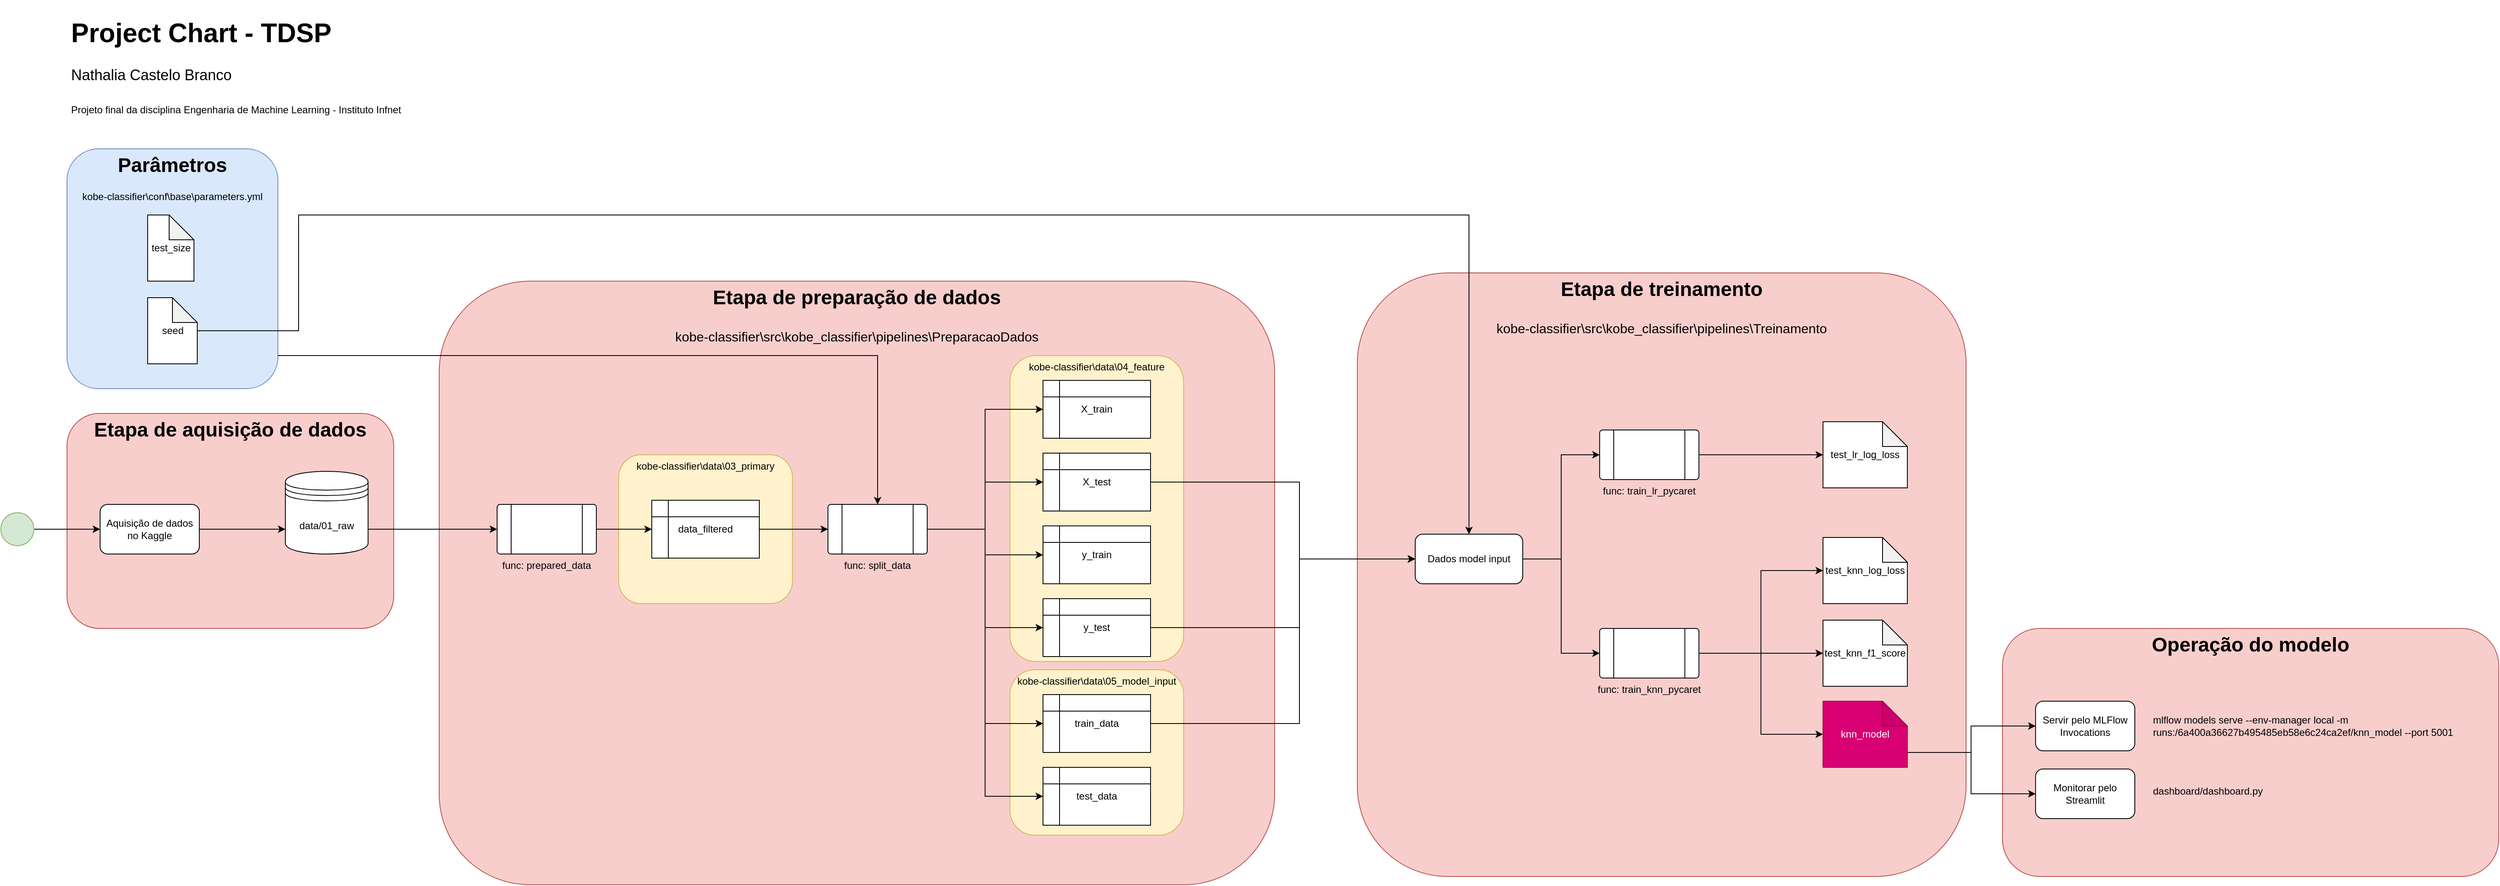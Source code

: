 <mxfile version="21.2.7" type="device">
  <diagram name="Página-1" id="zX2wd4WsJX_KinH75gNv">
    <mxGraphModel dx="978" dy="1671" grid="1" gridSize="10" guides="1" tooltips="1" connect="1" arrows="1" fold="1" page="1" pageScale="1" pageWidth="827" pageHeight="1169" math="0" shadow="0">
      <root>
        <mxCell id="0" />
        <mxCell id="1" parent="0" />
        <mxCell id="2QkiCiJKCOEb4p3SrdGz-69" value="&lt;h1&gt;&lt;span style=&quot;background-color: initial;&quot;&gt;Operação do modelo&lt;/span&gt;&lt;/h1&gt;&lt;h1&gt;&lt;br&gt;&lt;/h1&gt;" style="text;html=1;strokeColor=#b85450;fillColor=#f8cecc;spacing=5;spacingTop=-20;whiteSpace=wrap;overflow=hidden;rounded=1;glass=0;shadow=0;align=center;verticalAlign=top;" vertex="1" parent="1">
          <mxGeometry x="2460" y="270" width="600" height="300" as="geometry" />
        </mxCell>
        <mxCell id="2QkiCiJKCOEb4p3SrdGz-47" value="&lt;h1&gt;&lt;span style=&quot;background-color: initial;&quot;&gt;Etapa de treinamento&lt;/span&gt;&lt;/h1&gt;&lt;h1&gt;&lt;span style=&quot;font-weight: normal;&quot;&gt;&lt;font style=&quot;font-size: 16px;&quot;&gt;kobe-classifier\src\kobe_classifier\pipelines\Treinamento&lt;/font&gt;&lt;/span&gt;&lt;br&gt;&lt;/h1&gt;" style="text;html=1;strokeColor=#b85450;fillColor=#f8cecc;spacing=5;spacingTop=-20;whiteSpace=wrap;overflow=hidden;rounded=1;glass=0;shadow=0;align=center;verticalAlign=top;" vertex="1" parent="1">
          <mxGeometry x="1680" y="-160" width="736" height="730" as="geometry" />
        </mxCell>
        <mxCell id="2QkiCiJKCOEb4p3SrdGz-7" value="&lt;h1&gt;&lt;span style=&quot;background-color: initial;&quot;&gt;Etapa de preparação de dados&lt;/span&gt;&lt;/h1&gt;&lt;h1&gt;&lt;span style=&quot;background-color: initial; font-weight: normal;&quot;&gt;&lt;font style=&quot;font-size: 16px;&quot;&gt;kobe-classifier\src\kobe_classifier\pipelines\PreparacaoDados&lt;/font&gt;&lt;/span&gt;&lt;/h1&gt;" style="text;html=1;strokeColor=#b85450;fillColor=#f8cecc;spacing=5;spacingTop=-20;whiteSpace=wrap;overflow=hidden;rounded=1;glass=0;shadow=0;align=center;verticalAlign=top;" vertex="1" parent="1">
          <mxGeometry x="570" y="-150" width="1010" height="730" as="geometry" />
        </mxCell>
        <mxCell id="2QkiCiJKCOEb4p3SrdGz-46" value="kobe-classifier\data\05_model_input" style="rounded=1;whiteSpace=wrap;html=1;verticalAlign=top;fillColor=#fff2cc;strokeColor=#d6b656;gradientColor=none;fontStyle=0" vertex="1" parent="1">
          <mxGeometry x="1260" y="320" width="210" height="200" as="geometry" />
        </mxCell>
        <mxCell id="2QkiCiJKCOEb4p3SrdGz-45" value="kobe-classifier\data\04_feature" style="rounded=1;whiteSpace=wrap;html=1;verticalAlign=top;fillColor=#fff2cc;strokeColor=#d6b656;gradientColor=none;fontStyle=0" vertex="1" parent="1">
          <mxGeometry x="1260" y="-60" width="210" height="370" as="geometry" />
        </mxCell>
        <mxCell id="2QkiCiJKCOEb4p3SrdGz-44" value="kobe-classifier\data\03_primary" style="rounded=1;whiteSpace=wrap;html=1;verticalAlign=top;fillColor=#fff2cc;strokeColor=#d6b656;gradientColor=none;fontStyle=0" vertex="1" parent="1">
          <mxGeometry x="787" y="60" width="210" height="180" as="geometry" />
        </mxCell>
        <mxCell id="2QkiCiJKCOEb4p3SrdGz-6" value="&lt;h1&gt;Etapa de aquisição de dados&lt;/h1&gt;" style="text;html=1;strokeColor=#b85450;fillColor=#f8cecc;spacing=5;spacingTop=-20;whiteSpace=wrap;overflow=hidden;rounded=1;glass=0;shadow=0;align=center;verticalAlign=top;" vertex="1" parent="1">
          <mxGeometry x="120" y="10" width="395" height="260" as="geometry" />
        </mxCell>
        <mxCell id="2QkiCiJKCOEb4p3SrdGz-3" style="edgeStyle=orthogonalEdgeStyle;rounded=0;orthogonalLoop=1;jettySize=auto;html=1;exitX=1;exitY=0.5;exitDx=0;exitDy=0;entryX=0;entryY=0.5;entryDx=0;entryDy=0;" edge="1" parent="1" source="2QkiCiJKCOEb4p3SrdGz-1" target="2QkiCiJKCOEb4p3SrdGz-2">
          <mxGeometry relative="1" as="geometry" />
        </mxCell>
        <mxCell id="2QkiCiJKCOEb4p3SrdGz-1" value="" style="ellipse;whiteSpace=wrap;html=1;aspect=fixed;fillColor=#d5e8d4;strokeColor=#82b366;" vertex="1" parent="1">
          <mxGeometry x="40" y="130" width="40" height="40" as="geometry" />
        </mxCell>
        <mxCell id="2QkiCiJKCOEb4p3SrdGz-5" style="edgeStyle=orthogonalEdgeStyle;rounded=0;orthogonalLoop=1;jettySize=auto;html=1;exitX=1;exitY=0.5;exitDx=0;exitDy=0;entryX=0;entryY=0.7;entryDx=0;entryDy=0;" edge="1" parent="1" source="2QkiCiJKCOEb4p3SrdGz-2" target="2QkiCiJKCOEb4p3SrdGz-8">
          <mxGeometry relative="1" as="geometry">
            <mxPoint x="380.0" y="150" as="targetPoint" />
          </mxGeometry>
        </mxCell>
        <mxCell id="2QkiCiJKCOEb4p3SrdGz-2" value="Aquisição de dados no Kaggle" style="rounded=1;whiteSpace=wrap;html=1;" vertex="1" parent="1">
          <mxGeometry x="160" y="120" width="120" height="60" as="geometry" />
        </mxCell>
        <mxCell id="2QkiCiJKCOEb4p3SrdGz-19" style="edgeStyle=orthogonalEdgeStyle;rounded=0;orthogonalLoop=1;jettySize=auto;html=1;exitX=1;exitY=0.7;exitDx=0;exitDy=0;entryX=0;entryY=0.5;entryDx=0;entryDy=0;" edge="1" parent="1" source="2QkiCiJKCOEb4p3SrdGz-8" target="2QkiCiJKCOEb4p3SrdGz-15">
          <mxGeometry relative="1" as="geometry" />
        </mxCell>
        <mxCell id="2QkiCiJKCOEb4p3SrdGz-8" value="data/01_raw" style="shape=datastore;whiteSpace=wrap;html=1;" vertex="1" parent="1">
          <mxGeometry x="384" y="80" width="100" height="100" as="geometry" />
        </mxCell>
        <mxCell id="2QkiCiJKCOEb4p3SrdGz-18" value="" style="edgeStyle=orthogonalEdgeStyle;rounded=0;orthogonalLoop=1;jettySize=auto;html=1;entryX=0;entryY=0.5;entryDx=0;entryDy=0;" edge="1" parent="1" source="2QkiCiJKCOEb4p3SrdGz-15" target="2QkiCiJKCOEb4p3SrdGz-20">
          <mxGeometry relative="1" as="geometry">
            <mxPoint x="1040" y="150" as="targetPoint" />
          </mxGeometry>
        </mxCell>
        <mxCell id="2QkiCiJKCOEb4p3SrdGz-15" value="func: prepared_data" style="verticalLabelPosition=bottom;verticalAlign=top;html=1;shape=process;whiteSpace=wrap;rounded=1;size=0.14;arcSize=6;" vertex="1" parent="1">
          <mxGeometry x="640" y="120" width="120" height="60" as="geometry" />
        </mxCell>
        <mxCell id="2QkiCiJKCOEb4p3SrdGz-31" style="edgeStyle=orthogonalEdgeStyle;rounded=0;orthogonalLoop=1;jettySize=auto;html=1;exitX=1;exitY=0.5;exitDx=0;exitDy=0;entryX=0;entryY=0.5;entryDx=0;entryDy=0;" edge="1" parent="1" source="2QkiCiJKCOEb4p3SrdGz-20" target="2QkiCiJKCOEb4p3SrdGz-24">
          <mxGeometry relative="1" as="geometry" />
        </mxCell>
        <mxCell id="2QkiCiJKCOEb4p3SrdGz-20" value="data_filtered" style="shape=internalStorage;whiteSpace=wrap;html=1;backgroundOutline=1;" vertex="1" parent="1">
          <mxGeometry x="827" y="115" width="130" height="70" as="geometry" />
        </mxCell>
        <mxCell id="2QkiCiJKCOEb4p3SrdGz-37" style="edgeStyle=orthogonalEdgeStyle;rounded=0;orthogonalLoop=1;jettySize=auto;html=1;entryX=0;entryY=0.5;entryDx=0;entryDy=0;" edge="1" parent="1" source="2QkiCiJKCOEb4p3SrdGz-24" target="2QkiCiJKCOEb4p3SrdGz-29">
          <mxGeometry relative="1" as="geometry" />
        </mxCell>
        <mxCell id="2QkiCiJKCOEb4p3SrdGz-38" style="edgeStyle=orthogonalEdgeStyle;rounded=0;orthogonalLoop=1;jettySize=auto;html=1;exitX=1;exitY=0.5;exitDx=0;exitDy=0;entryX=0;entryY=0.5;entryDx=0;entryDy=0;" edge="1" parent="1" source="2QkiCiJKCOEb4p3SrdGz-24" target="2QkiCiJKCOEb4p3SrdGz-32">
          <mxGeometry relative="1" as="geometry" />
        </mxCell>
        <mxCell id="2QkiCiJKCOEb4p3SrdGz-39" style="edgeStyle=orthogonalEdgeStyle;rounded=0;orthogonalLoop=1;jettySize=auto;html=1;exitX=1;exitY=0.5;exitDx=0;exitDy=0;" edge="1" parent="1" source="2QkiCiJKCOEb4p3SrdGz-24" target="2QkiCiJKCOEb4p3SrdGz-33">
          <mxGeometry relative="1" as="geometry" />
        </mxCell>
        <mxCell id="2QkiCiJKCOEb4p3SrdGz-40" style="edgeStyle=orthogonalEdgeStyle;rounded=0;orthogonalLoop=1;jettySize=auto;html=1;exitX=1;exitY=0.5;exitDx=0;exitDy=0;entryX=0;entryY=0.5;entryDx=0;entryDy=0;" edge="1" parent="1" source="2QkiCiJKCOEb4p3SrdGz-24" target="2QkiCiJKCOEb4p3SrdGz-34">
          <mxGeometry relative="1" as="geometry" />
        </mxCell>
        <mxCell id="2QkiCiJKCOEb4p3SrdGz-41" style="edgeStyle=orthogonalEdgeStyle;rounded=0;orthogonalLoop=1;jettySize=auto;html=1;exitX=1;exitY=0.5;exitDx=0;exitDy=0;entryX=0;entryY=0.5;entryDx=0;entryDy=0;" edge="1" parent="1" source="2QkiCiJKCOEb4p3SrdGz-24" target="2QkiCiJKCOEb4p3SrdGz-35">
          <mxGeometry relative="1" as="geometry" />
        </mxCell>
        <mxCell id="2QkiCiJKCOEb4p3SrdGz-42" style="edgeStyle=orthogonalEdgeStyle;rounded=0;orthogonalLoop=1;jettySize=auto;html=1;exitX=1;exitY=0.5;exitDx=0;exitDy=0;entryX=0;entryY=0.5;entryDx=0;entryDy=0;" edge="1" parent="1" source="2QkiCiJKCOEb4p3SrdGz-24" target="2QkiCiJKCOEb4p3SrdGz-36">
          <mxGeometry relative="1" as="geometry" />
        </mxCell>
        <mxCell id="2QkiCiJKCOEb4p3SrdGz-24" value="func:&amp;nbsp;split_data" style="verticalLabelPosition=bottom;verticalAlign=top;html=1;shape=process;whiteSpace=wrap;rounded=1;size=0.14;arcSize=6;" vertex="1" parent="1">
          <mxGeometry x="1040" y="120" width="120" height="60" as="geometry" />
        </mxCell>
        <mxCell id="2QkiCiJKCOEb4p3SrdGz-29" value="X_train" style="shape=internalStorage;whiteSpace=wrap;html=1;backgroundOutline=1;" vertex="1" parent="1">
          <mxGeometry x="1300" y="-30" width="130" height="70" as="geometry" />
        </mxCell>
        <mxCell id="2QkiCiJKCOEb4p3SrdGz-30" value="" style="group" vertex="1" connectable="0" parent="1">
          <mxGeometry x="120" y="-310" width="255" height="290" as="geometry" />
        </mxCell>
        <mxCell id="2QkiCiJKCOEb4p3SrdGz-21" value="&lt;h1&gt;Parâmetros&lt;/h1&gt;&lt;div&gt;kobe-classifier\conf\base\parameters.yml&lt;br&gt;&lt;/div&gt;" style="text;html=1;strokeColor=#6c8ebf;fillColor=#dae8fc;spacing=5;spacingTop=-20;whiteSpace=wrap;overflow=hidden;rounded=1;glass=0;shadow=0;align=center;verticalAlign=top;" vertex="1" parent="2QkiCiJKCOEb4p3SrdGz-30">
          <mxGeometry width="255" height="290" as="geometry" />
        </mxCell>
        <mxCell id="2QkiCiJKCOEb4p3SrdGz-22" value="test_size" style="shape=note;whiteSpace=wrap;html=1;backgroundOutline=1;darkOpacity=0.05;" vertex="1" parent="2QkiCiJKCOEb4p3SrdGz-30">
          <mxGeometry x="97.5" y="80" width="56" height="80" as="geometry" />
        </mxCell>
        <mxCell id="2QkiCiJKCOEb4p3SrdGz-23" value="seed" style="shape=note;whiteSpace=wrap;html=1;backgroundOutline=1;darkOpacity=0.05;" vertex="1" parent="2QkiCiJKCOEb4p3SrdGz-30">
          <mxGeometry x="97.5" y="180" width="60" height="80" as="geometry" />
        </mxCell>
        <mxCell id="2QkiCiJKCOEb4p3SrdGz-55" style="edgeStyle=orthogonalEdgeStyle;rounded=0;orthogonalLoop=1;jettySize=auto;html=1;exitX=1;exitY=0.5;exitDx=0;exitDy=0;entryX=0;entryY=0.5;entryDx=0;entryDy=0;" edge="1" parent="1" source="2QkiCiJKCOEb4p3SrdGz-32" target="2QkiCiJKCOEb4p3SrdGz-66">
          <mxGeometry relative="1" as="geometry">
            <mxPoint x="1660" y="180" as="targetPoint" />
            <Array as="points">
              <mxPoint x="1610" y="93" />
              <mxPoint x="1610" y="186" />
            </Array>
          </mxGeometry>
        </mxCell>
        <mxCell id="2QkiCiJKCOEb4p3SrdGz-32" value="X_test" style="shape=internalStorage;whiteSpace=wrap;html=1;backgroundOutline=1;" vertex="1" parent="1">
          <mxGeometry x="1300" y="58" width="130" height="70" as="geometry" />
        </mxCell>
        <mxCell id="2QkiCiJKCOEb4p3SrdGz-33" value="y_train" style="shape=internalStorage;whiteSpace=wrap;html=1;backgroundOutline=1;" vertex="1" parent="1">
          <mxGeometry x="1300" y="146" width="130" height="70" as="geometry" />
        </mxCell>
        <mxCell id="2QkiCiJKCOEb4p3SrdGz-56" style="edgeStyle=orthogonalEdgeStyle;rounded=0;orthogonalLoop=1;jettySize=auto;html=1;exitX=1;exitY=0.5;exitDx=0;exitDy=0;entryX=0;entryY=0.5;entryDx=0;entryDy=0;" edge="1" parent="1" source="2QkiCiJKCOEb4p3SrdGz-34" target="2QkiCiJKCOEb4p3SrdGz-66">
          <mxGeometry relative="1" as="geometry">
            <mxPoint x="1650" y="180" as="targetPoint" />
            <Array as="points">
              <mxPoint x="1610" y="269" />
              <mxPoint x="1610" y="186" />
            </Array>
          </mxGeometry>
        </mxCell>
        <mxCell id="2QkiCiJKCOEb4p3SrdGz-34" value="y_test" style="shape=internalStorage;whiteSpace=wrap;html=1;backgroundOutline=1;" vertex="1" parent="1">
          <mxGeometry x="1300" y="234" width="130" height="70" as="geometry" />
        </mxCell>
        <mxCell id="2QkiCiJKCOEb4p3SrdGz-52" style="edgeStyle=orthogonalEdgeStyle;rounded=0;orthogonalLoop=1;jettySize=auto;html=1;exitX=1;exitY=0.5;exitDx=0;exitDy=0;entryX=0;entryY=0.5;entryDx=0;entryDy=0;" edge="1" parent="1" source="2QkiCiJKCOEb4p3SrdGz-35" target="2QkiCiJKCOEb4p3SrdGz-66">
          <mxGeometry relative="1" as="geometry">
            <Array as="points">
              <mxPoint x="1610" y="385" />
              <mxPoint x="1610" y="186" />
            </Array>
          </mxGeometry>
        </mxCell>
        <mxCell id="2QkiCiJKCOEb4p3SrdGz-35" value="train_data" style="shape=internalStorage;whiteSpace=wrap;html=1;backgroundOutline=1;" vertex="1" parent="1">
          <mxGeometry x="1300" y="350" width="130" height="70" as="geometry" />
        </mxCell>
        <mxCell id="2QkiCiJKCOEb4p3SrdGz-36" value="test_data" style="shape=internalStorage;whiteSpace=wrap;html=1;backgroundOutline=1;" vertex="1" parent="1">
          <mxGeometry x="1300" y="438" width="130" height="70" as="geometry" />
        </mxCell>
        <mxCell id="2QkiCiJKCOEb4p3SrdGz-43" style="edgeStyle=orthogonalEdgeStyle;rounded=0;orthogonalLoop=1;jettySize=auto;html=1;entryX=0.5;entryY=0;entryDx=0;entryDy=0;" edge="1" parent="1" source="2QkiCiJKCOEb4p3SrdGz-21" target="2QkiCiJKCOEb4p3SrdGz-24">
          <mxGeometry relative="1" as="geometry">
            <Array as="points">
              <mxPoint x="1100" y="-60" />
            </Array>
          </mxGeometry>
        </mxCell>
        <mxCell id="2QkiCiJKCOEb4p3SrdGz-51" style="edgeStyle=orthogonalEdgeStyle;rounded=0;orthogonalLoop=1;jettySize=auto;html=1;exitX=1;exitY=0.5;exitDx=0;exitDy=0;entryX=0;entryY=0.5;entryDx=0;entryDy=0;entryPerimeter=0;" edge="1" parent="1" source="2QkiCiJKCOEb4p3SrdGz-49" target="2QkiCiJKCOEb4p3SrdGz-50">
          <mxGeometry relative="1" as="geometry" />
        </mxCell>
        <mxCell id="2QkiCiJKCOEb4p3SrdGz-49" value="func:&amp;nbsp;train_lr_pycaret" style="verticalLabelPosition=bottom;verticalAlign=top;html=1;shape=process;whiteSpace=wrap;rounded=1;size=0.14;arcSize=6;" vertex="1" parent="1">
          <mxGeometry x="1973" y="30" width="120" height="60" as="geometry" />
        </mxCell>
        <mxCell id="2QkiCiJKCOEb4p3SrdGz-50" value="test_lr_log_loss" style="shape=note;whiteSpace=wrap;html=1;backgroundOutline=1;darkOpacity=0.05;" vertex="1" parent="1">
          <mxGeometry x="2243" y="20" width="102" height="80" as="geometry" />
        </mxCell>
        <mxCell id="2QkiCiJKCOEb4p3SrdGz-54" style="edgeStyle=orthogonalEdgeStyle;rounded=0;orthogonalLoop=1;jettySize=auto;html=1;entryX=0.5;entryY=0;entryDx=0;entryDy=0;" edge="1" parent="1" source="2QkiCiJKCOEb4p3SrdGz-23" target="2QkiCiJKCOEb4p3SrdGz-66">
          <mxGeometry relative="1" as="geometry">
            <mxPoint x="1480" y="-170.0" as="targetPoint" />
            <Array as="points">
              <mxPoint x="400" y="-90" />
              <mxPoint x="400" y="-230" />
              <mxPoint x="1815" y="-230" />
            </Array>
          </mxGeometry>
        </mxCell>
        <mxCell id="2QkiCiJKCOEb4p3SrdGz-62" style="edgeStyle=orthogonalEdgeStyle;rounded=0;orthogonalLoop=1;jettySize=auto;html=1;entryX=0;entryY=0.5;entryDx=0;entryDy=0;entryPerimeter=0;" edge="1" parent="1" source="2QkiCiJKCOEb4p3SrdGz-58" target="2QkiCiJKCOEb4p3SrdGz-59">
          <mxGeometry relative="1" as="geometry" />
        </mxCell>
        <mxCell id="2QkiCiJKCOEb4p3SrdGz-63" style="edgeStyle=orthogonalEdgeStyle;rounded=0;orthogonalLoop=1;jettySize=auto;html=1;exitX=1;exitY=0.5;exitDx=0;exitDy=0;" edge="1" parent="1" source="2QkiCiJKCOEb4p3SrdGz-58" target="2QkiCiJKCOEb4p3SrdGz-60">
          <mxGeometry relative="1" as="geometry" />
        </mxCell>
        <mxCell id="2QkiCiJKCOEb4p3SrdGz-64" style="edgeStyle=orthogonalEdgeStyle;rounded=0;orthogonalLoop=1;jettySize=auto;html=1;exitX=1;exitY=0.5;exitDx=0;exitDy=0;entryX=0;entryY=0.5;entryDx=0;entryDy=0;entryPerimeter=0;" edge="1" parent="1" source="2QkiCiJKCOEb4p3SrdGz-58" target="2QkiCiJKCOEb4p3SrdGz-61">
          <mxGeometry relative="1" as="geometry" />
        </mxCell>
        <mxCell id="2QkiCiJKCOEb4p3SrdGz-58" value="func:&amp;nbsp;train_knn_pycaret" style="verticalLabelPosition=bottom;verticalAlign=top;html=1;shape=process;whiteSpace=wrap;rounded=1;size=0.14;arcSize=6;" vertex="1" parent="1">
          <mxGeometry x="1973" y="270" width="120" height="60" as="geometry" />
        </mxCell>
        <mxCell id="2QkiCiJKCOEb4p3SrdGz-59" value="test_knn_log_loss" style="shape=note;whiteSpace=wrap;html=1;backgroundOutline=1;darkOpacity=0.05;" vertex="1" parent="1">
          <mxGeometry x="2243" y="160" width="102" height="80" as="geometry" />
        </mxCell>
        <mxCell id="2QkiCiJKCOEb4p3SrdGz-60" value="test_knn_f1_score" style="shape=note;whiteSpace=wrap;html=1;backgroundOutline=1;darkOpacity=0.05;" vertex="1" parent="1">
          <mxGeometry x="2243" y="260" width="102" height="80" as="geometry" />
        </mxCell>
        <mxCell id="2QkiCiJKCOEb4p3SrdGz-75" style="edgeStyle=orthogonalEdgeStyle;rounded=0;orthogonalLoop=1;jettySize=auto;html=1;" edge="1" parent="1" source="2QkiCiJKCOEb4p3SrdGz-61" target="2QkiCiJKCOEb4p3SrdGz-70">
          <mxGeometry relative="1" as="geometry">
            <Array as="points">
              <mxPoint x="2422" y="420" />
              <mxPoint x="2422" y="388" />
            </Array>
          </mxGeometry>
        </mxCell>
        <mxCell id="2QkiCiJKCOEb4p3SrdGz-76" style="edgeStyle=orthogonalEdgeStyle;rounded=0;orthogonalLoop=1;jettySize=auto;html=1;entryX=0;entryY=0.5;entryDx=0;entryDy=0;" edge="1" parent="1" source="2QkiCiJKCOEb4p3SrdGz-61" target="2QkiCiJKCOEb4p3SrdGz-73">
          <mxGeometry relative="1" as="geometry">
            <Array as="points">
              <mxPoint x="2422" y="420" />
              <mxPoint x="2422" y="470" />
            </Array>
          </mxGeometry>
        </mxCell>
        <mxCell id="2QkiCiJKCOEb4p3SrdGz-61" value="knn_model" style="shape=note;whiteSpace=wrap;html=1;backgroundOutline=1;darkOpacity=0.05;fillColor=#d80073;fontColor=#ffffff;strokeColor=#A50040;" vertex="1" parent="1">
          <mxGeometry x="2243" y="358" width="102" height="80" as="geometry" />
        </mxCell>
        <mxCell id="2QkiCiJKCOEb4p3SrdGz-67" style="edgeStyle=orthogonalEdgeStyle;rounded=0;orthogonalLoop=1;jettySize=auto;html=1;entryX=0;entryY=0.5;entryDx=0;entryDy=0;" edge="1" parent="1" source="2QkiCiJKCOEb4p3SrdGz-66" target="2QkiCiJKCOEb4p3SrdGz-49">
          <mxGeometry relative="1" as="geometry" />
        </mxCell>
        <mxCell id="2QkiCiJKCOEb4p3SrdGz-68" style="edgeStyle=orthogonalEdgeStyle;rounded=0;orthogonalLoop=1;jettySize=auto;html=1;exitX=1;exitY=0.5;exitDx=0;exitDy=0;entryX=0;entryY=0.5;entryDx=0;entryDy=0;" edge="1" parent="1" source="2QkiCiJKCOEb4p3SrdGz-66" target="2QkiCiJKCOEb4p3SrdGz-58">
          <mxGeometry relative="1" as="geometry" />
        </mxCell>
        <mxCell id="2QkiCiJKCOEb4p3SrdGz-66" value="Dados model input" style="rounded=1;whiteSpace=wrap;html=1;" vertex="1" parent="1">
          <mxGeometry x="1750" y="156" width="130" height="60" as="geometry" />
        </mxCell>
        <mxCell id="2QkiCiJKCOEb4p3SrdGz-70" value="Servir pelo MLFlow Invocations" style="rounded=1;whiteSpace=wrap;html=1;" vertex="1" parent="1">
          <mxGeometry x="2500" y="358" width="120" height="60" as="geometry" />
        </mxCell>
        <mxCell id="2QkiCiJKCOEb4p3SrdGz-72" value="mlflow models serve --env-manager local -m runs:/6a400a36627b495485eb58e6c24ca2ef/knn_model --port 5001" style="text;html=1;strokeColor=none;fillColor=none;align=left;verticalAlign=middle;whiteSpace=wrap;rounded=0;" vertex="1" parent="1">
          <mxGeometry x="2640" y="373" width="370" height="30" as="geometry" />
        </mxCell>
        <mxCell id="2QkiCiJKCOEb4p3SrdGz-73" value="Monitorar pelo Streamlit" style="rounded=1;whiteSpace=wrap;html=1;" vertex="1" parent="1">
          <mxGeometry x="2500" y="440" width="120" height="60" as="geometry" />
        </mxCell>
        <mxCell id="2QkiCiJKCOEb4p3SrdGz-74" value="dashboard/dashboard.py" style="text;whiteSpace=wrap;html=1;" vertex="1" parent="1">
          <mxGeometry x="2640" y="453" width="170" height="40" as="geometry" />
        </mxCell>
        <mxCell id="2QkiCiJKCOEb4p3SrdGz-79" value="&lt;h1 style=&quot;font-size: 32px;&quot;&gt;&lt;font style=&quot;font-size: 32px;&quot;&gt;Project Chart - TDSP&lt;/font&gt;&lt;/h1&gt;&lt;h1 style=&quot;font-size: 18px;&quot;&gt;&lt;p&gt;&lt;span style=&quot;background-color: initial; font-weight: normal;&quot;&gt;Nathalia Castelo Branco&lt;/span&gt;&lt;/p&gt;&lt;span style=&quot;font-weight: normal;&quot;&gt;&lt;font style=&quot;font-size: 12px;&quot;&gt;Projeto final da disciplina Engenharia de Machine Learning - Instituto Infnet&lt;/font&gt;&lt;/span&gt;&amp;nbsp;&lt;/h1&gt;" style="text;html=1;strokeColor=none;fillColor=none;spacing=5;spacingTop=-20;whiteSpace=wrap;overflow=hidden;rounded=0;" vertex="1" parent="1">
          <mxGeometry x="120" y="-480" width="500" height="150" as="geometry" />
        </mxCell>
      </root>
    </mxGraphModel>
  </diagram>
</mxfile>
